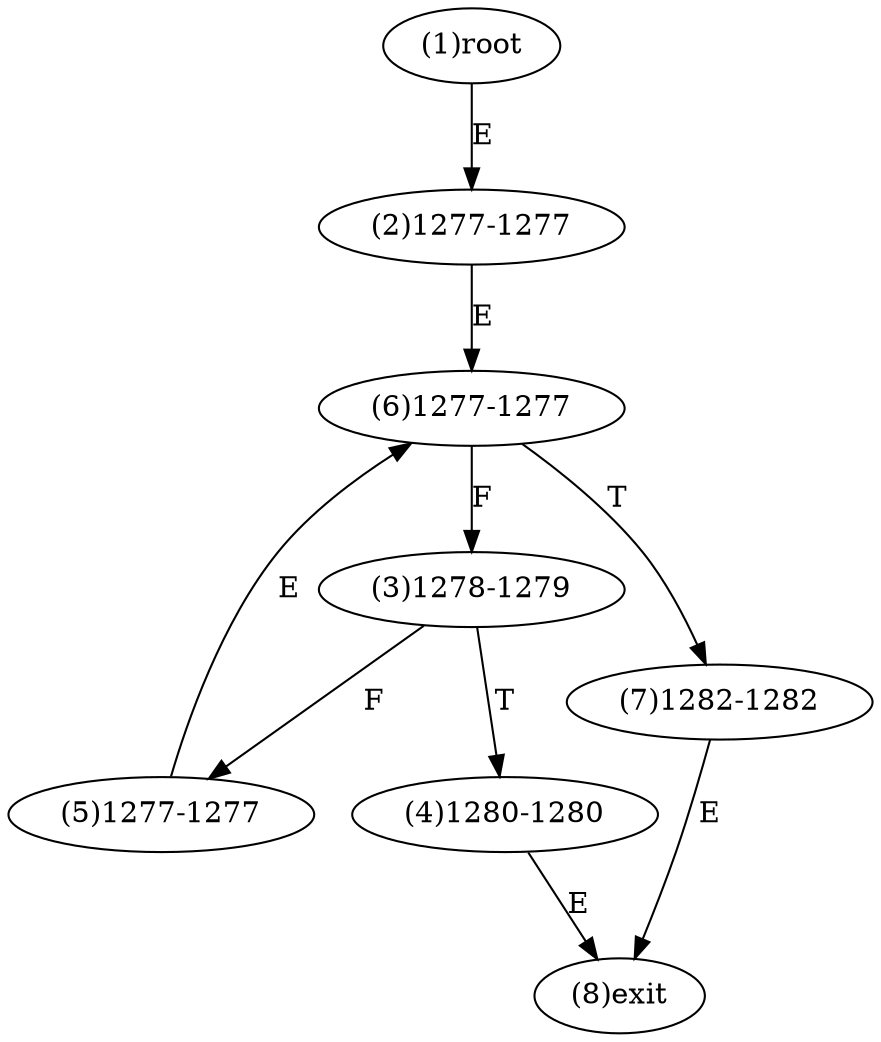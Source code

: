 digraph "" { 
1[ label="(1)root"];
2[ label="(2)1277-1277"];
3[ label="(3)1278-1279"];
4[ label="(4)1280-1280"];
5[ label="(5)1277-1277"];
6[ label="(6)1277-1277"];
7[ label="(7)1282-1282"];
8[ label="(8)exit"];
1->2[ label="E"];
2->6[ label="E"];
3->5[ label="F"];
3->4[ label="T"];
4->8[ label="E"];
5->6[ label="E"];
6->3[ label="F"];
6->7[ label="T"];
7->8[ label="E"];
}